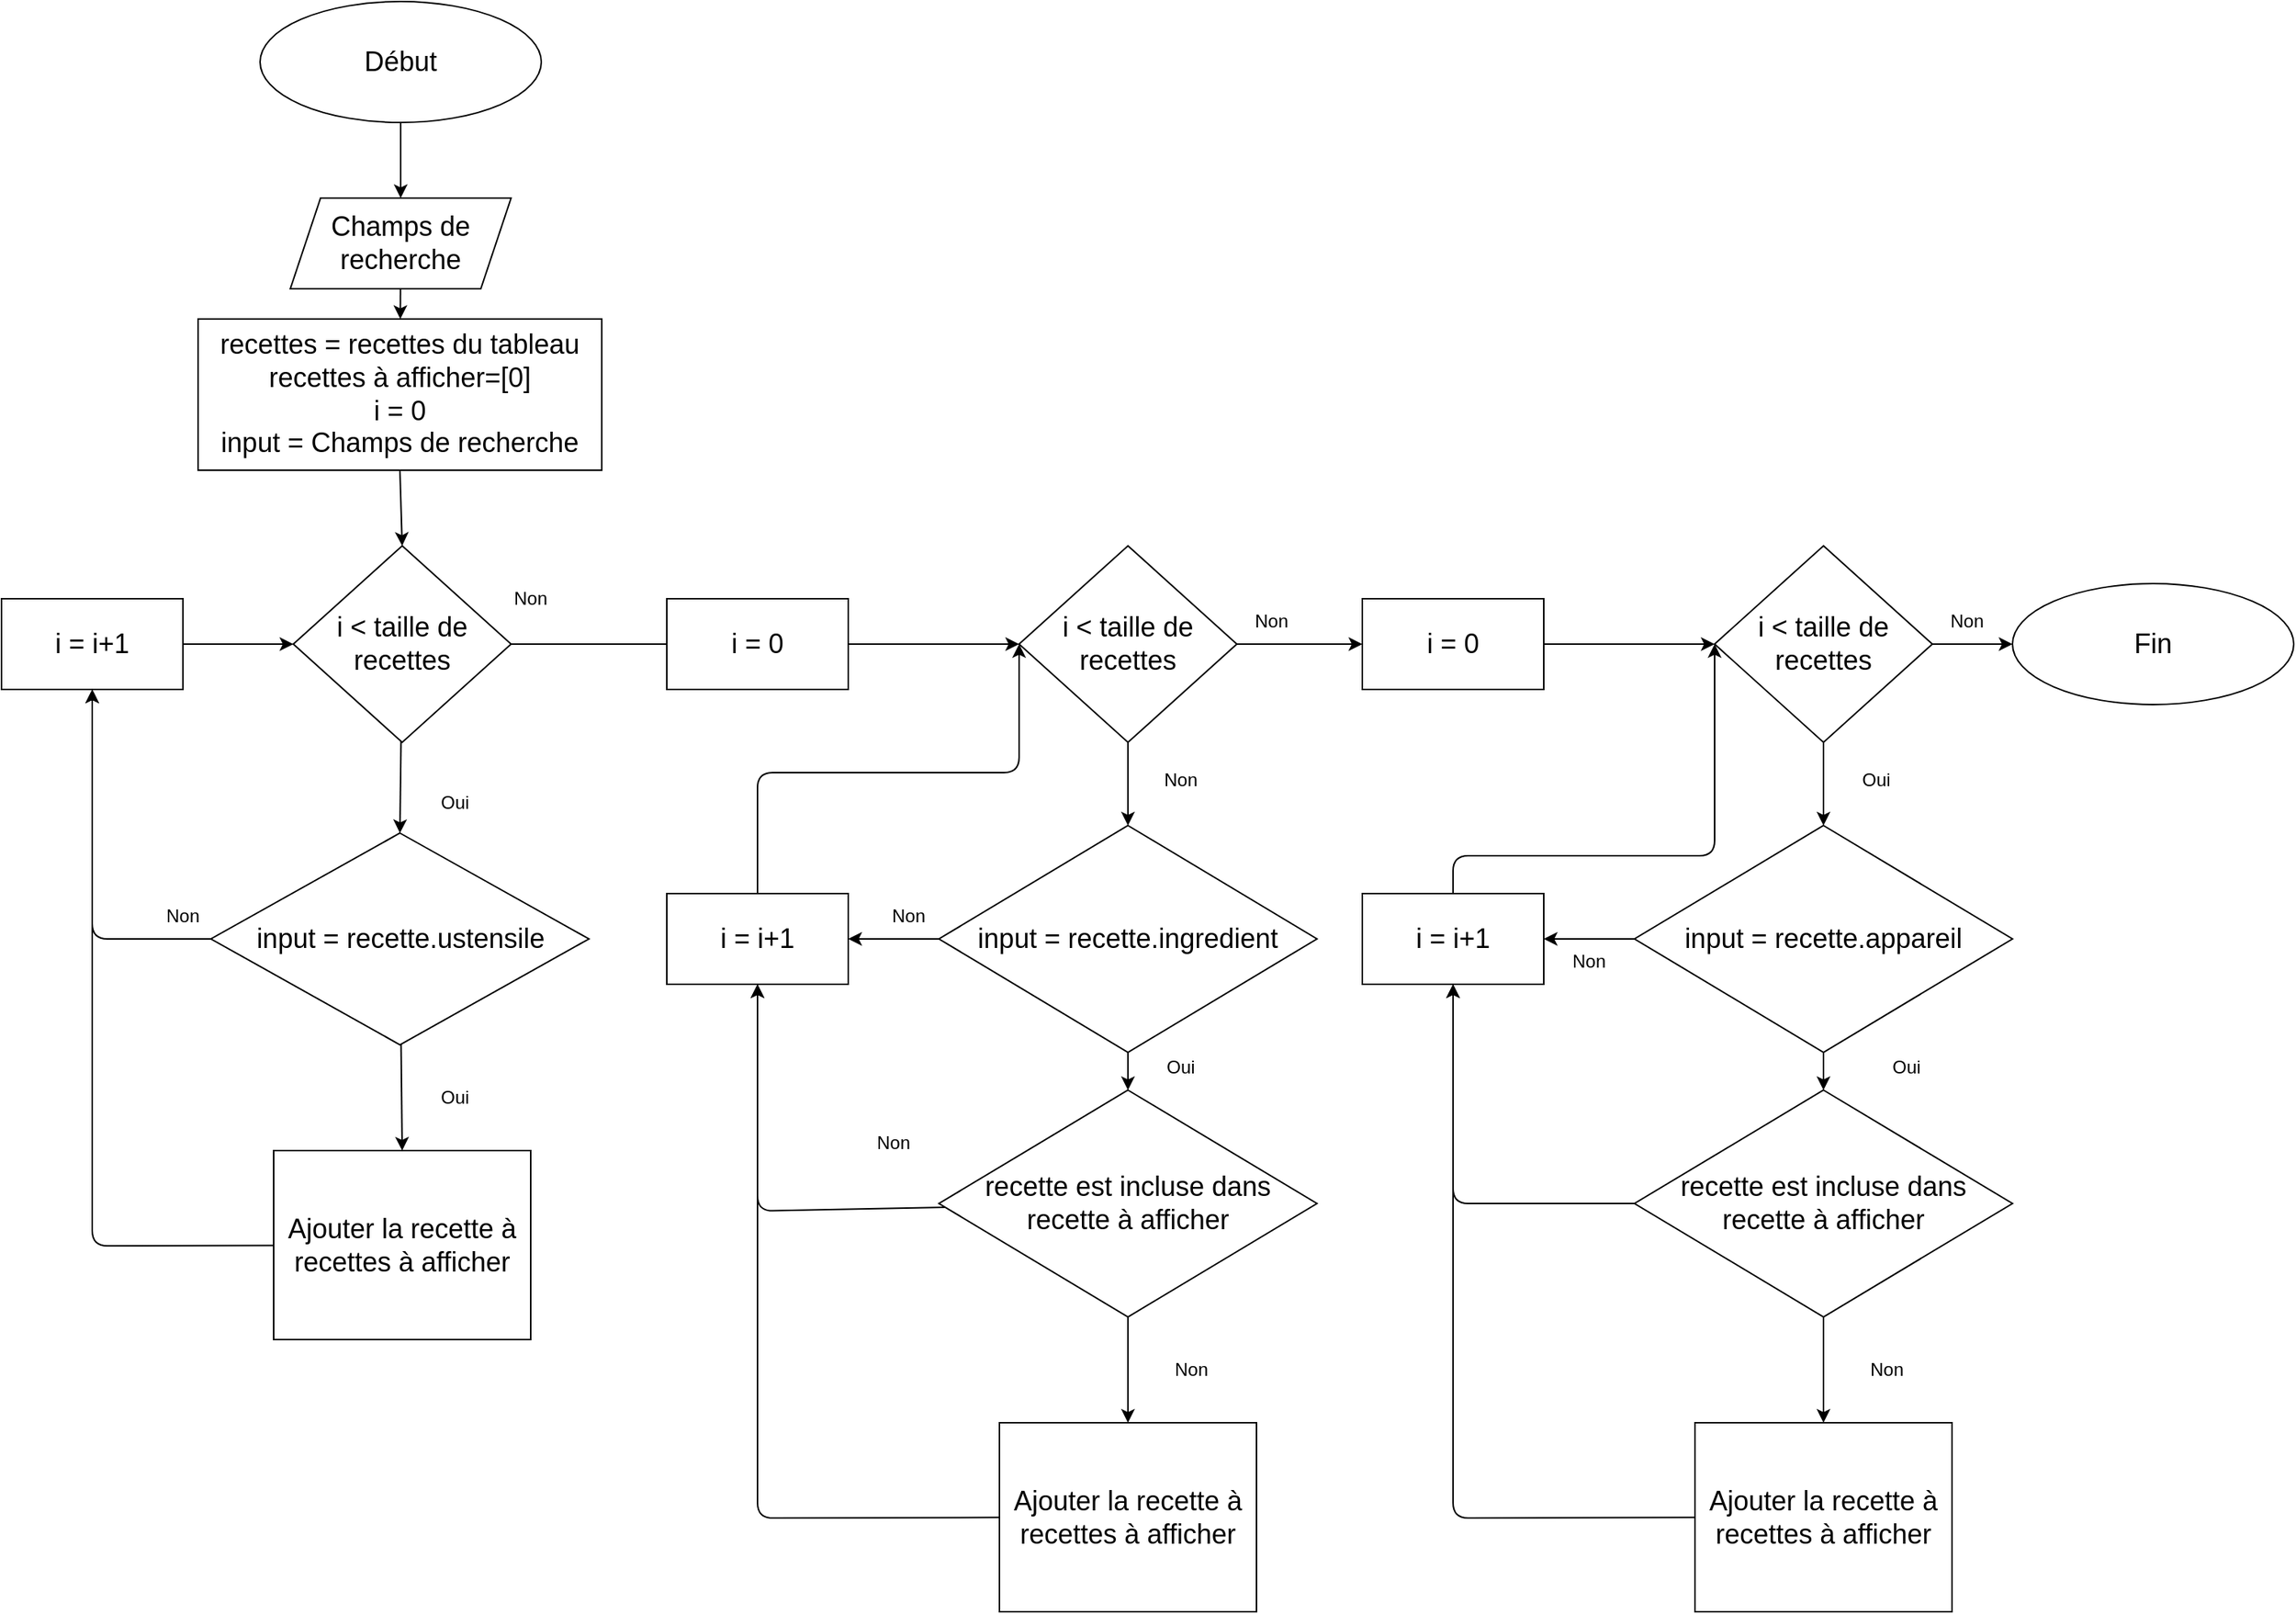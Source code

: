 <mxfile>
    <diagram id="EILywZW0Z4QLo58FCy74" name="Page-1">
        <mxGraphModel dx="2129" dy="1206" grid="1" gridSize="10" guides="1" tooltips="1" connect="1" arrows="1" fold="1" page="1" pageScale="1" pageWidth="827" pageHeight="1169" math="0" shadow="0">
            <root>
                <mxCell id="0"/>
                <mxCell id="1" parent="0"/>
                <mxCell id="2" style="edgeStyle=none;html=1;entryX=0.5;entryY=0;entryDx=0;entryDy=0;fontSize=18;fontStyle=0" parent="1" source="3" target="5" edge="1">
                    <mxGeometry relative="1" as="geometry"/>
                </mxCell>
                <mxCell id="3" value="&lt;font style=&quot;font-size: 18px;&quot;&gt;Début&lt;/font&gt;" style="ellipse;whiteSpace=wrap;html=1;fontStyle=0" parent="1" vertex="1">
                    <mxGeometry x="241" y="20" width="186" height="80" as="geometry"/>
                </mxCell>
                <mxCell id="4" style="edgeStyle=none;html=1;fontSize=18;fontStyle=0" parent="1" source="5" target="13" edge="1">
                    <mxGeometry relative="1" as="geometry"/>
                </mxCell>
                <mxCell id="5" value="Champs de recherche" style="shape=parallelogram;perimeter=parallelogramPerimeter;whiteSpace=wrap;html=1;fixedSize=1;fontSize=18;fontStyle=0" parent="1" vertex="1">
                    <mxGeometry x="261" y="150" width="146" height="60" as="geometry"/>
                </mxCell>
                <mxCell id="48" style="edgeStyle=none;html=1;entryX=0.5;entryY=1;entryDx=0;entryDy=0;exitX=0;exitY=0.5;exitDx=0;exitDy=0;" parent="1" source="8" target="41" edge="1">
                    <mxGeometry relative="1" as="geometry">
                        <Array as="points">
                            <mxPoint x="130" y="640"/>
                        </Array>
                    </mxGeometry>
                </mxCell>
                <mxCell id="61" style="edgeStyle=none;html=1;entryX=0.5;entryY=0;entryDx=0;entryDy=0;" parent="1" source="8" target="54" edge="1">
                    <mxGeometry relative="1" as="geometry"/>
                </mxCell>
                <mxCell id="8" value="input = recette.ustensile" style="rhombus;whiteSpace=wrap;html=1;fontSize=18;fontStyle=0" parent="1" vertex="1">
                    <mxGeometry x="208.5" y="570" width="250" height="140" as="geometry"/>
                </mxCell>
                <mxCell id="10" style="edgeStyle=none;html=1;fontSize=18;fontStyle=0;entryX=0.5;entryY=0;entryDx=0;entryDy=0;" parent="1" source="11" target="8" edge="1">
                    <mxGeometry relative="1" as="geometry"/>
                </mxCell>
                <mxCell id="57" style="edgeStyle=none;html=1;entryX=0;entryY=0.5;entryDx=0;entryDy=0;startArrow=none;" parent="1" source="59" target="33" edge="1">
                    <mxGeometry relative="1" as="geometry"/>
                </mxCell>
                <mxCell id="11" value="i &amp;lt; taille de recettes" style="rhombus;whiteSpace=wrap;html=1;fontSize=18;fontStyle=0" parent="1" vertex="1">
                    <mxGeometry x="263" y="380" width="144" height="130" as="geometry"/>
                </mxCell>
                <mxCell id="12" style="edgeStyle=none;html=1;fontSize=18;fontStyle=0;entryX=0.5;entryY=0;entryDx=0;entryDy=0;exitX=0.5;exitY=1;exitDx=0;exitDy=0;" parent="1" source="13" target="11" edge="1">
                    <mxGeometry relative="1" as="geometry">
                        <mxPoint x="332.062" y="380" as="sourcePoint"/>
                    </mxGeometry>
                </mxCell>
                <mxCell id="13" value="recettes = recettes du tableau&lt;br&gt;recettes à afficher=[0]&lt;br&gt;i = 0&lt;br&gt;input = Champs de recherche" style="rounded=0;whiteSpace=wrap;html=1;fontSize=18;fontStyle=0" parent="1" vertex="1">
                    <mxGeometry x="200" y="230" width="267" height="100" as="geometry"/>
                </mxCell>
                <mxCell id="91" style="edgeStyle=none;html=1;" parent="1" source="18" target="88" edge="1">
                    <mxGeometry relative="1" as="geometry"/>
                </mxCell>
                <mxCell id="18" value="input = recette.appareil" style="rhombus;whiteSpace=wrap;html=1;fontSize=18;fontStyle=0" parent="1" vertex="1">
                    <mxGeometry x="1150" y="565" width="250" height="150" as="geometry"/>
                </mxCell>
                <mxCell id="66" style="edgeStyle=none;html=1;entryX=1;entryY=0.5;entryDx=0;entryDy=0;" parent="1" source="21" target="65" edge="1">
                    <mxGeometry relative="1" as="geometry"/>
                </mxCell>
                <mxCell id="68" style="edgeStyle=none;html=1;" parent="1" source="21" target="64" edge="1">
                    <mxGeometry relative="1" as="geometry"/>
                </mxCell>
                <mxCell id="21" value="input = recette.ingredient" style="rhombus;whiteSpace=wrap;html=1;fontSize=18;fontStyle=0" parent="1" vertex="1">
                    <mxGeometry x="690" y="565" width="250" height="150" as="geometry"/>
                </mxCell>
                <mxCell id="85" style="edgeStyle=none;html=1;entryX=0.5;entryY=1;entryDx=0;entryDy=0;" parent="1" source="25" target="65" edge="1">
                    <mxGeometry relative="1" as="geometry">
                        <Array as="points">
                            <mxPoint x="570" y="1023"/>
                        </Array>
                    </mxGeometry>
                </mxCell>
                <mxCell id="25" value="Ajouter la recette à recettes à afficher" style="rounded=0;whiteSpace=wrap;html=1;fontSize=18;fontStyle=0" parent="1" vertex="1">
                    <mxGeometry x="730" y="960" width="170" height="125" as="geometry"/>
                </mxCell>
                <mxCell id="70" style="edgeStyle=none;html=1;" parent="1" source="33" target="21" edge="1">
                    <mxGeometry relative="1" as="geometry"/>
                </mxCell>
                <mxCell id="78" style="edgeStyle=none;html=1;entryX=0;entryY=0.5;entryDx=0;entryDy=0;" parent="1" source="33" target="75" edge="1">
                    <mxGeometry relative="1" as="geometry"/>
                </mxCell>
                <mxCell id="33" value="i &amp;lt; taille de recettes" style="rhombus;whiteSpace=wrap;html=1;fontSize=18;fontStyle=0" parent="1" vertex="1">
                    <mxGeometry x="743" y="380" width="144" height="130" as="geometry"/>
                </mxCell>
                <mxCell id="44" style="edgeStyle=none;html=1;entryX=0.5;entryY=0;entryDx=0;entryDy=0;" parent="1" source="35" target="18" edge="1">
                    <mxGeometry relative="1" as="geometry"/>
                </mxCell>
                <mxCell id="97" style="edgeStyle=none;html=1;entryX=0;entryY=0.5;entryDx=0;entryDy=0;" parent="1" source="35" target="96" edge="1">
                    <mxGeometry relative="1" as="geometry"/>
                </mxCell>
                <mxCell id="35" value="i &amp;lt; taille de recettes" style="rhombus;whiteSpace=wrap;html=1;fontSize=18;fontStyle=0" parent="1" vertex="1">
                    <mxGeometry x="1203" y="380" width="144" height="130" as="geometry"/>
                </mxCell>
                <mxCell id="51" style="edgeStyle=none;html=1;entryX=0;entryY=0.5;entryDx=0;entryDy=0;" parent="1" source="41" target="11" edge="1">
                    <mxGeometry relative="1" as="geometry"/>
                </mxCell>
                <mxCell id="41" value="i = i+1" style="rounded=0;whiteSpace=wrap;html=1;fontSize=18;" parent="1" vertex="1">
                    <mxGeometry x="70" y="415" width="120" height="60" as="geometry"/>
                </mxCell>
                <mxCell id="53" value="Non" style="text;html=1;strokeColor=none;fillColor=none;align=center;verticalAlign=middle;whiteSpace=wrap;rounded=0;" parent="1" vertex="1">
                    <mxGeometry x="640" y="610" width="60" height="30" as="geometry"/>
                </mxCell>
                <mxCell id="63" style="edgeStyle=none;html=1;entryX=0.5;entryY=1;entryDx=0;entryDy=0;" parent="1" source="54" target="41" edge="1">
                    <mxGeometry relative="1" as="geometry">
                        <Array as="points">
                            <mxPoint x="130" y="843"/>
                        </Array>
                    </mxGeometry>
                </mxCell>
                <mxCell id="54" value="Ajouter la recette à recettes à afficher" style="rounded=0;whiteSpace=wrap;html=1;fontSize=18;" parent="1" vertex="1">
                    <mxGeometry x="250" y="780" width="170" height="125" as="geometry"/>
                </mxCell>
                <mxCell id="56" value="Non" style="text;html=1;strokeColor=none;fillColor=none;align=center;verticalAlign=middle;whiteSpace=wrap;rounded=0;" parent="1" vertex="1">
                    <mxGeometry x="390" y="400" width="60" height="30" as="geometry"/>
                </mxCell>
                <mxCell id="58" value="Oui" style="text;html=1;strokeColor=none;fillColor=none;align=center;verticalAlign=middle;whiteSpace=wrap;rounded=0;" parent="1" vertex="1">
                    <mxGeometry x="340" y="535" width="60" height="30" as="geometry"/>
                </mxCell>
                <mxCell id="60" value="" style="edgeStyle=none;html=1;entryX=0;entryY=0.5;entryDx=0;entryDy=0;endArrow=none;" parent="1" source="11" target="59" edge="1">
                    <mxGeometry relative="1" as="geometry">
                        <mxPoint x="407" y="445" as="sourcePoint"/>
                        <mxPoint x="743" y="445" as="targetPoint"/>
                    </mxGeometry>
                </mxCell>
                <mxCell id="59" value="i = 0" style="rounded=0;whiteSpace=wrap;html=1;fontSize=18;" parent="1" vertex="1">
                    <mxGeometry x="510" y="415" width="120" height="60" as="geometry"/>
                </mxCell>
                <mxCell id="62" value="Oui" style="text;html=1;strokeColor=none;fillColor=none;align=center;verticalAlign=middle;whiteSpace=wrap;rounded=0;" parent="1" vertex="1">
                    <mxGeometry x="340" y="730" width="60" height="30" as="geometry"/>
                </mxCell>
                <mxCell id="83" style="edgeStyle=none;html=1;" parent="1" source="64" target="25" edge="1">
                    <mxGeometry relative="1" as="geometry"/>
                </mxCell>
                <mxCell id="95" style="edgeStyle=none;html=1;entryX=0.5;entryY=1;entryDx=0;entryDy=0;" parent="1" source="64" target="65" edge="1">
                    <mxGeometry relative="1" as="geometry">
                        <Array as="points">
                            <mxPoint x="570" y="820"/>
                        </Array>
                    </mxGeometry>
                </mxCell>
                <mxCell id="64" value="recette est incluse dans recette à afficher" style="rhombus;whiteSpace=wrap;html=1;fontSize=18;fontStyle=0" parent="1" vertex="1">
                    <mxGeometry x="690" y="740" width="250" height="150" as="geometry"/>
                </mxCell>
                <mxCell id="67" style="edgeStyle=none;html=1;entryX=0;entryY=0.5;entryDx=0;entryDy=0;" parent="1" source="65" target="33" edge="1">
                    <mxGeometry relative="1" as="geometry">
                        <mxPoint x="570.0" y="530" as="targetPoint"/>
                        <Array as="points">
                            <mxPoint x="570" y="530"/>
                            <mxPoint x="743" y="530"/>
                        </Array>
                    </mxGeometry>
                </mxCell>
                <mxCell id="65" value="i = i+1" style="rounded=0;whiteSpace=wrap;html=1;fontSize=18;" parent="1" vertex="1">
                    <mxGeometry x="510" y="610" width="120" height="60" as="geometry"/>
                </mxCell>
                <mxCell id="72" style="edgeStyle=none;html=1;entryX=0;entryY=0.5;entryDx=0;entryDy=0;startArrow=none;" parent="1" source="75" target="35" edge="1">
                    <mxGeometry relative="1" as="geometry">
                        <mxPoint x="1183" y="500" as="targetPoint"/>
                    </mxGeometry>
                </mxCell>
                <mxCell id="73" style="edgeStyle=none;html=1;entryX=1;entryY=0.5;entryDx=0;entryDy=0;exitX=0;exitY=0.5;exitDx=0;exitDy=0;" parent="1" source="18" target="77" edge="1">
                    <mxGeometry relative="1" as="geometry">
                        <mxPoint x="1130.0" y="695" as="sourcePoint"/>
                    </mxGeometry>
                </mxCell>
                <mxCell id="74" value="Non" style="text;html=1;strokeColor=none;fillColor=none;align=center;verticalAlign=middle;whiteSpace=wrap;rounded=0;" parent="1" vertex="1">
                    <mxGeometry x="1090" y="640" width="60" height="30" as="geometry"/>
                </mxCell>
                <mxCell id="75" value="i = 0" style="rounded=0;whiteSpace=wrap;html=1;fontSize=18;" parent="1" vertex="1">
                    <mxGeometry x="970" y="415" width="120" height="60" as="geometry"/>
                </mxCell>
                <mxCell id="76" style="edgeStyle=none;html=1;entryX=0;entryY=0.5;entryDx=0;entryDy=0;" parent="1" source="77" target="35" edge="1">
                    <mxGeometry relative="1" as="geometry">
                        <mxPoint x="1183" y="500" as="targetPoint"/>
                        <Array as="points">
                            <mxPoint x="1030" y="585"/>
                            <mxPoint x="1203" y="585"/>
                        </Array>
                    </mxGeometry>
                </mxCell>
                <mxCell id="77" value="i = i+1" style="rounded=0;whiteSpace=wrap;html=1;fontSize=18;" parent="1" vertex="1">
                    <mxGeometry x="970" y="610" width="120" height="60" as="geometry"/>
                </mxCell>
                <mxCell id="79" value="Oui" style="text;html=1;strokeColor=none;fillColor=none;align=center;verticalAlign=middle;whiteSpace=wrap;rounded=0;" parent="1" vertex="1">
                    <mxGeometry x="1300" y="710" width="60" height="30" as="geometry"/>
                </mxCell>
                <mxCell id="80" value="Non" style="text;html=1;strokeColor=none;fillColor=none;align=center;verticalAlign=middle;whiteSpace=wrap;rounded=0;" parent="1" vertex="1">
                    <mxGeometry x="820" y="520" width="60" height="30" as="geometry"/>
                </mxCell>
                <mxCell id="81" value="Oui" style="text;html=1;strokeColor=none;fillColor=none;align=center;verticalAlign=middle;whiteSpace=wrap;rounded=0;" parent="1" vertex="1">
                    <mxGeometry x="1280" y="520" width="60" height="30" as="geometry"/>
                </mxCell>
                <mxCell id="82" value="Non" style="text;html=1;strokeColor=none;fillColor=none;align=center;verticalAlign=middle;whiteSpace=wrap;rounded=0;" parent="1" vertex="1">
                    <mxGeometry x="160" y="610" width="60" height="30" as="geometry"/>
                </mxCell>
                <mxCell id="84" value="Non" style="text;html=1;strokeColor=none;fillColor=none;align=center;verticalAlign=middle;whiteSpace=wrap;rounded=0;" parent="1" vertex="1">
                    <mxGeometry x="827" y="910" width="60" height="30" as="geometry"/>
                </mxCell>
                <mxCell id="92" style="edgeStyle=none;html=1;entryX=0.5;entryY=1;entryDx=0;entryDy=0;" parent="1" source="86" target="77" edge="1">
                    <mxGeometry relative="1" as="geometry">
                        <Array as="points">
                            <mxPoint x="1030" y="1023"/>
                        </Array>
                    </mxGeometry>
                </mxCell>
                <mxCell id="86" value="Ajouter la recette à recettes à afficher" style="rounded=0;whiteSpace=wrap;html=1;fontSize=18;fontStyle=0" parent="1" vertex="1">
                    <mxGeometry x="1190" y="960" width="170" height="125" as="geometry"/>
                </mxCell>
                <mxCell id="87" style="edgeStyle=none;html=1;" parent="1" source="88" target="86" edge="1">
                    <mxGeometry relative="1" as="geometry"/>
                </mxCell>
                <mxCell id="93" style="edgeStyle=none;html=1;entryX=0.5;entryY=1;entryDx=0;entryDy=0;" parent="1" source="88" target="77" edge="1">
                    <mxGeometry relative="1" as="geometry">
                        <Array as="points">
                            <mxPoint x="1030" y="815"/>
                        </Array>
                    </mxGeometry>
                </mxCell>
                <mxCell id="88" value="recette est incluse dans recette à afficher" style="rhombus;whiteSpace=wrap;html=1;fontSize=18;fontStyle=0" parent="1" vertex="1">
                    <mxGeometry x="1150" y="740" width="250" height="150" as="geometry"/>
                </mxCell>
                <mxCell id="90" value="Non" style="text;html=1;strokeColor=none;fillColor=none;align=center;verticalAlign=middle;whiteSpace=wrap;rounded=0;" parent="1" vertex="1">
                    <mxGeometry x="1287" y="910" width="60" height="30" as="geometry"/>
                </mxCell>
                <mxCell id="94" value="Non" style="text;html=1;strokeColor=none;fillColor=none;align=center;verticalAlign=middle;whiteSpace=wrap;rounded=0;" parent="1" vertex="1">
                    <mxGeometry x="630" y="760" width="60" height="30" as="geometry"/>
                </mxCell>
                <mxCell id="96" value="&lt;font style=&quot;font-size: 18px;&quot;&gt;Fin&lt;/font&gt;" style="ellipse;whiteSpace=wrap;html=1;fontStyle=0" parent="1" vertex="1">
                    <mxGeometry x="1400" y="405" width="186" height="80" as="geometry"/>
                </mxCell>
                <mxCell id="98" value="Non" style="text;html=1;strokeColor=none;fillColor=none;align=center;verticalAlign=middle;whiteSpace=wrap;rounded=0;" vertex="1" parent="1">
                    <mxGeometry x="880" y="415" width="60" height="30" as="geometry"/>
                </mxCell>
                <mxCell id="100" value="Non" style="text;html=1;strokeColor=none;fillColor=none;align=center;verticalAlign=middle;whiteSpace=wrap;rounded=0;" vertex="1" parent="1">
                    <mxGeometry x="1340" y="415" width="60" height="30" as="geometry"/>
                </mxCell>
                <mxCell id="101" value="Oui" style="text;html=1;strokeColor=none;fillColor=none;align=center;verticalAlign=middle;whiteSpace=wrap;rounded=0;" vertex="1" parent="1">
                    <mxGeometry x="820" y="710" width="60" height="30" as="geometry"/>
                </mxCell>
            </root>
        </mxGraphModel>
    </diagram>
</mxfile>